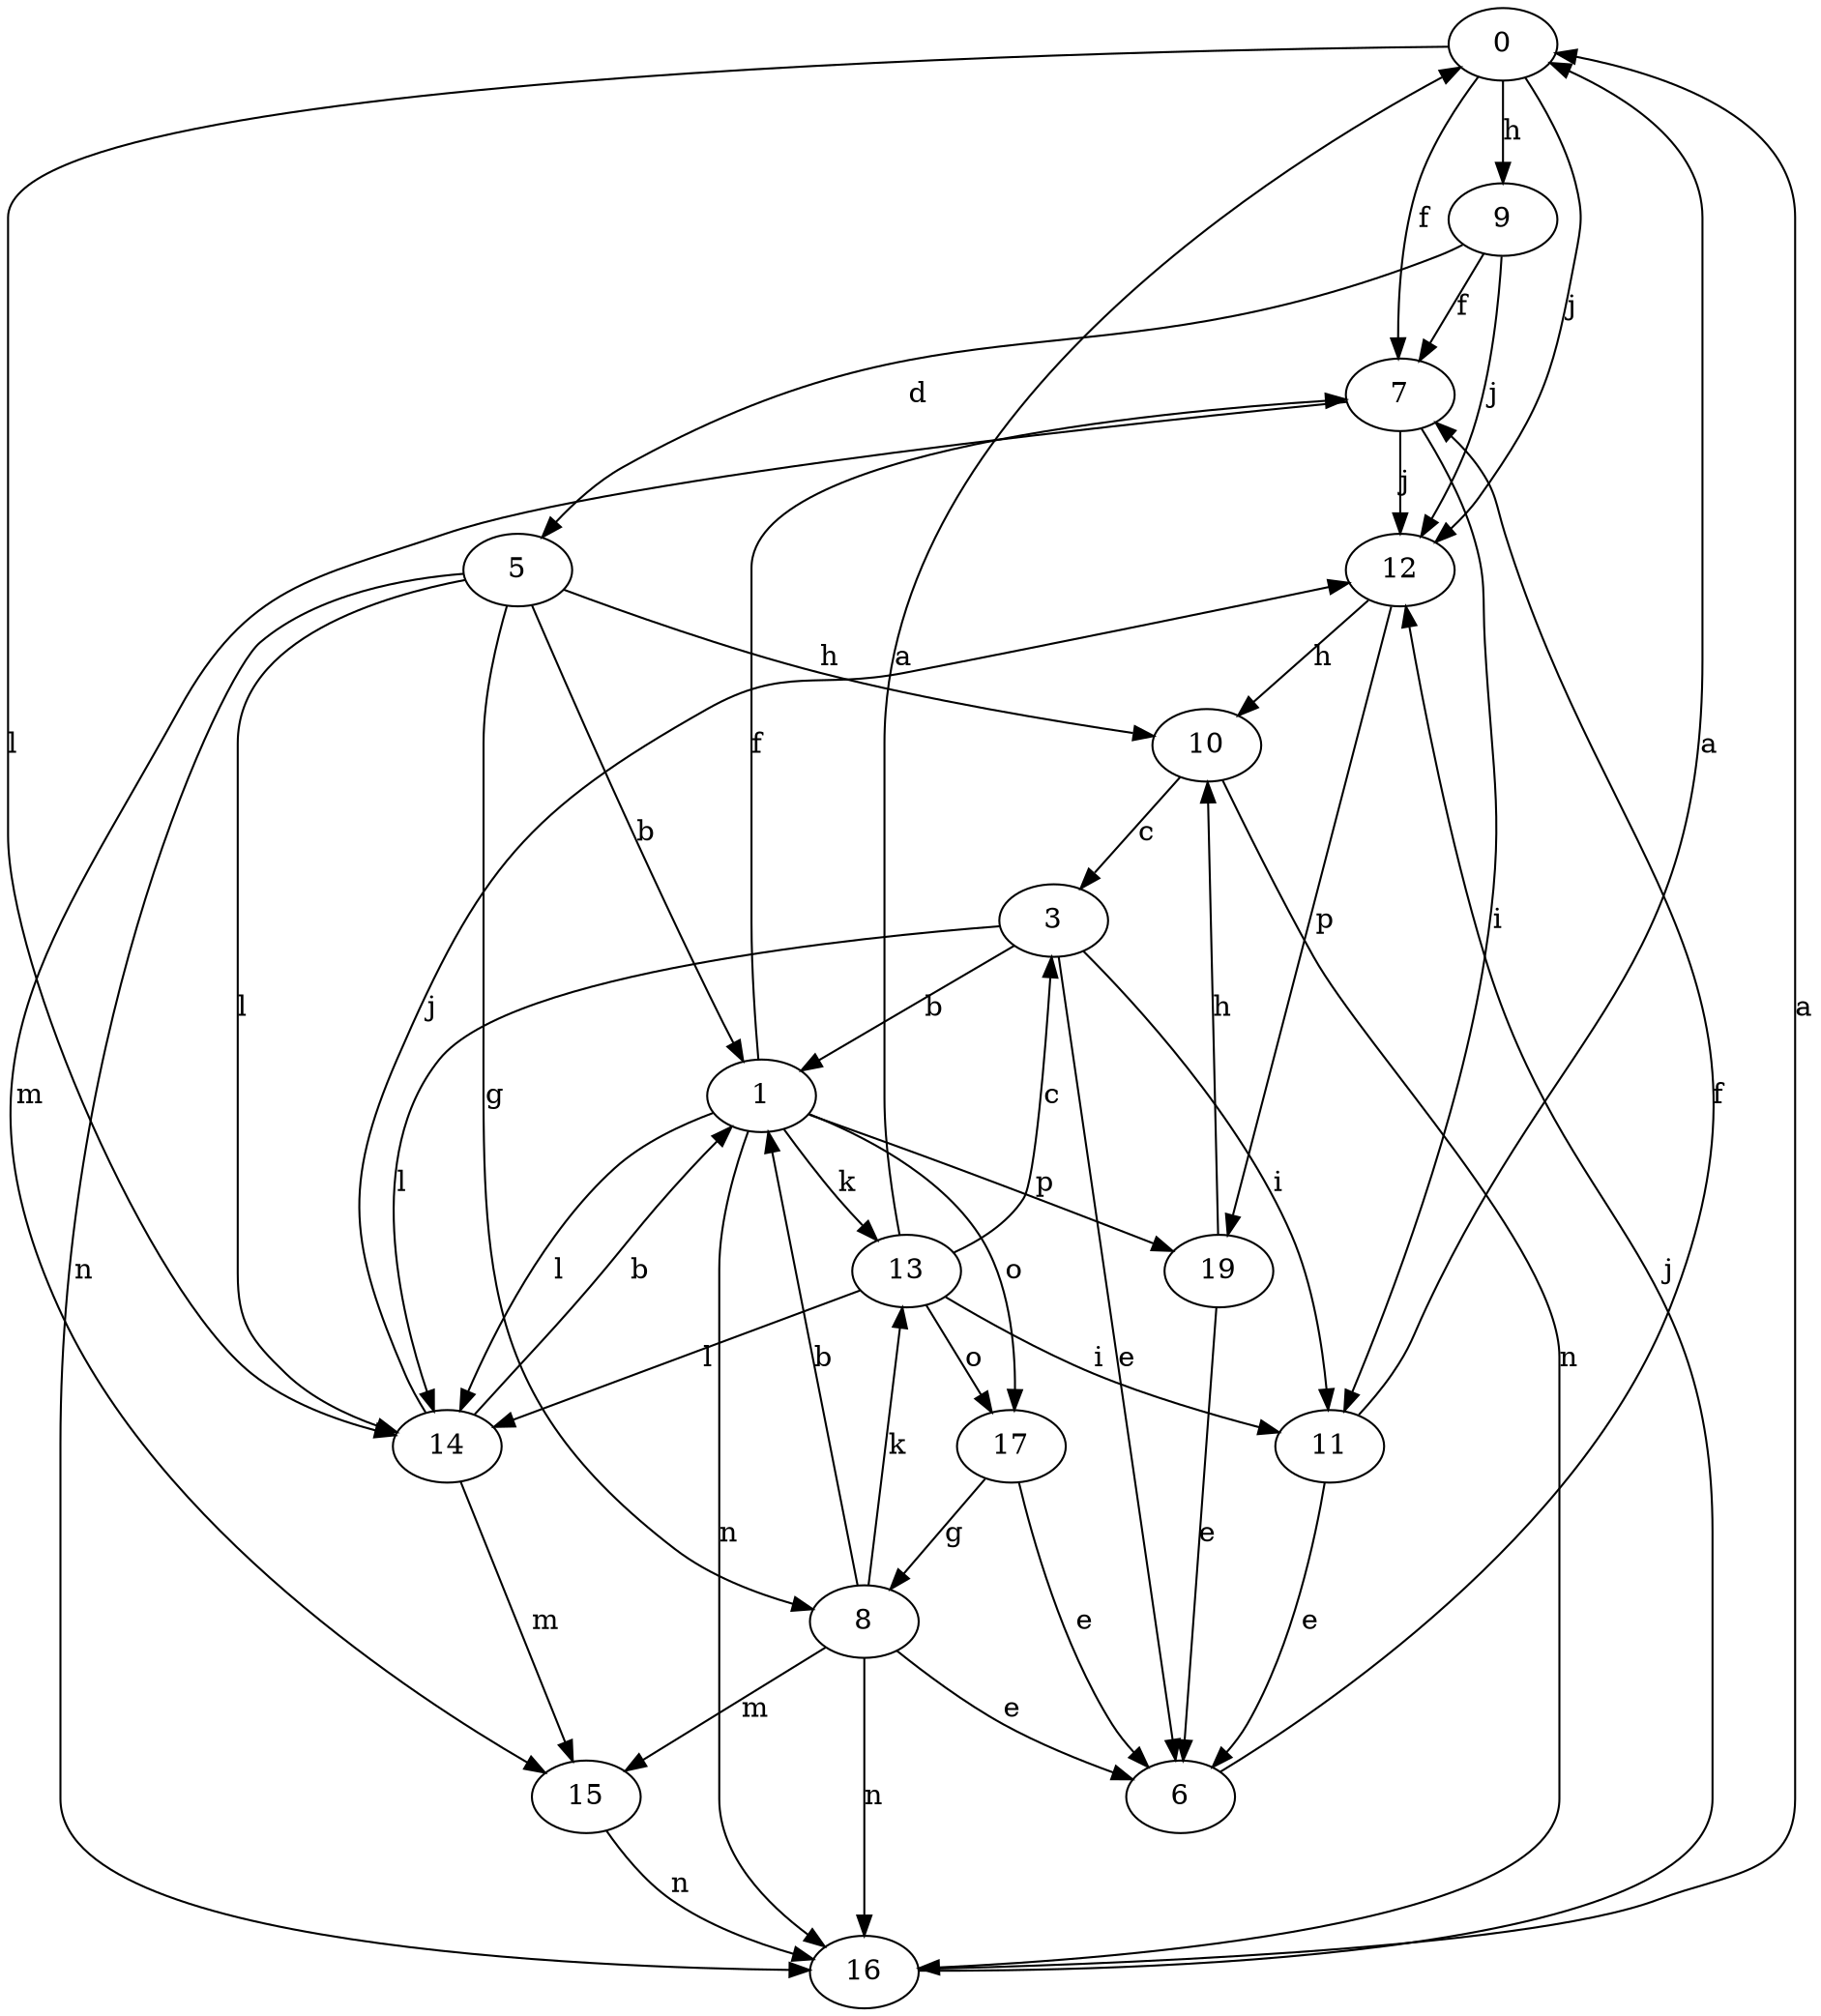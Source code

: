 strict digraph  {
0;
1;
3;
5;
6;
7;
8;
9;
10;
11;
12;
13;
14;
15;
16;
17;
19;
0 -> 7  [label=f];
0 -> 9  [label=h];
0 -> 12  [label=j];
0 -> 14  [label=l];
1 -> 7  [label=f];
1 -> 13  [label=k];
1 -> 14  [label=l];
1 -> 16  [label=n];
1 -> 17  [label=o];
1 -> 19  [label=p];
3 -> 1  [label=b];
3 -> 6  [label=e];
3 -> 11  [label=i];
3 -> 14  [label=l];
5 -> 1  [label=b];
5 -> 8  [label=g];
5 -> 10  [label=h];
5 -> 14  [label=l];
5 -> 16  [label=n];
6 -> 7  [label=f];
7 -> 11  [label=i];
7 -> 12  [label=j];
7 -> 15  [label=m];
8 -> 1  [label=b];
8 -> 6  [label=e];
8 -> 13  [label=k];
8 -> 15  [label=m];
8 -> 16  [label=n];
9 -> 5  [label=d];
9 -> 7  [label=f];
9 -> 12  [label=j];
10 -> 3  [label=c];
10 -> 16  [label=n];
11 -> 0  [label=a];
11 -> 6  [label=e];
12 -> 10  [label=h];
12 -> 19  [label=p];
13 -> 0  [label=a];
13 -> 3  [label=c];
13 -> 11  [label=i];
13 -> 14  [label=l];
13 -> 17  [label=o];
14 -> 1  [label=b];
14 -> 12  [label=j];
14 -> 15  [label=m];
15 -> 16  [label=n];
16 -> 0  [label=a];
16 -> 12  [label=j];
17 -> 6  [label=e];
17 -> 8  [label=g];
19 -> 6  [label=e];
19 -> 10  [label=h];
}
